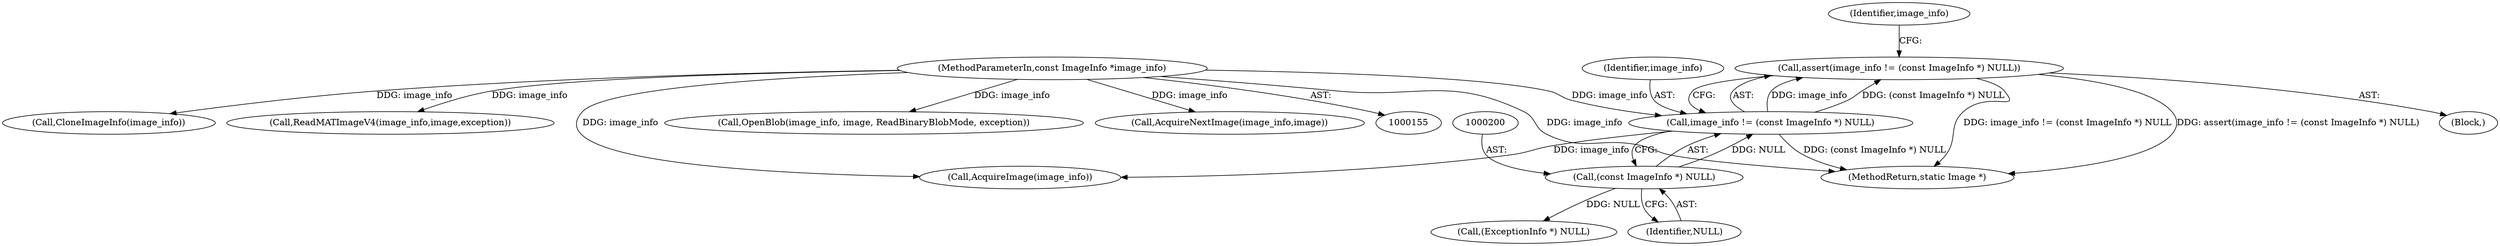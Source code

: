 digraph "0_ImageMagick_8a370f9ab120faf182aa160900ba692ba8e2bcf0@API" {
"1000196" [label="(Call,assert(image_info != (const ImageInfo *) NULL))"];
"1000197" [label="(Call,image_info != (const ImageInfo *) NULL)"];
"1000156" [label="(MethodParameterIn,const ImageInfo *image_info)"];
"1000199" [label="(Call,(const ImageInfo *) NULL)"];
"1000252" [label="(Call,CloneImageInfo(image_info))"];
"1000281" [label="(Call,ReadMATImageV4(image_info,image,exception))"];
"1000197" [label="(Call,image_info != (const ImageInfo *) NULL)"];
"1000228" [label="(Call,AcquireImage(image_info))"];
"1000211" [label="(Call,(ExceptionInfo *) NULL)"];
"1001818" [label="(MethodReturn,static Image *)"];
"1000196" [label="(Call,assert(image_info != (const ImageInfo *) NULL))"];
"1000199" [label="(Call,(const ImageInfo *) NULL)"];
"1000156" [label="(MethodParameterIn,const ImageInfo *image_info)"];
"1000232" [label="(Call,OpenBlob(image_info, image, ReadBinaryBlobMode, exception))"];
"1001601" [label="(Call,AcquireNextImage(image_info,image))"];
"1000158" [label="(Block,)"];
"1000205" [label="(Identifier,image_info)"];
"1000201" [label="(Identifier,NULL)"];
"1000198" [label="(Identifier,image_info)"];
"1000196" -> "1000158"  [label="AST: "];
"1000196" -> "1000197"  [label="CFG: "];
"1000197" -> "1000196"  [label="AST: "];
"1000205" -> "1000196"  [label="CFG: "];
"1000196" -> "1001818"  [label="DDG: image_info != (const ImageInfo *) NULL"];
"1000196" -> "1001818"  [label="DDG: assert(image_info != (const ImageInfo *) NULL)"];
"1000197" -> "1000196"  [label="DDG: image_info"];
"1000197" -> "1000196"  [label="DDG: (const ImageInfo *) NULL"];
"1000197" -> "1000199"  [label="CFG: "];
"1000198" -> "1000197"  [label="AST: "];
"1000199" -> "1000197"  [label="AST: "];
"1000197" -> "1001818"  [label="DDG: (const ImageInfo *) NULL"];
"1000156" -> "1000197"  [label="DDG: image_info"];
"1000199" -> "1000197"  [label="DDG: NULL"];
"1000197" -> "1000228"  [label="DDG: image_info"];
"1000156" -> "1000155"  [label="AST: "];
"1000156" -> "1001818"  [label="DDG: image_info"];
"1000156" -> "1000228"  [label="DDG: image_info"];
"1000156" -> "1000232"  [label="DDG: image_info"];
"1000156" -> "1000252"  [label="DDG: image_info"];
"1000156" -> "1000281"  [label="DDG: image_info"];
"1000156" -> "1001601"  [label="DDG: image_info"];
"1000199" -> "1000201"  [label="CFG: "];
"1000200" -> "1000199"  [label="AST: "];
"1000201" -> "1000199"  [label="AST: "];
"1000199" -> "1000211"  [label="DDG: NULL"];
}
